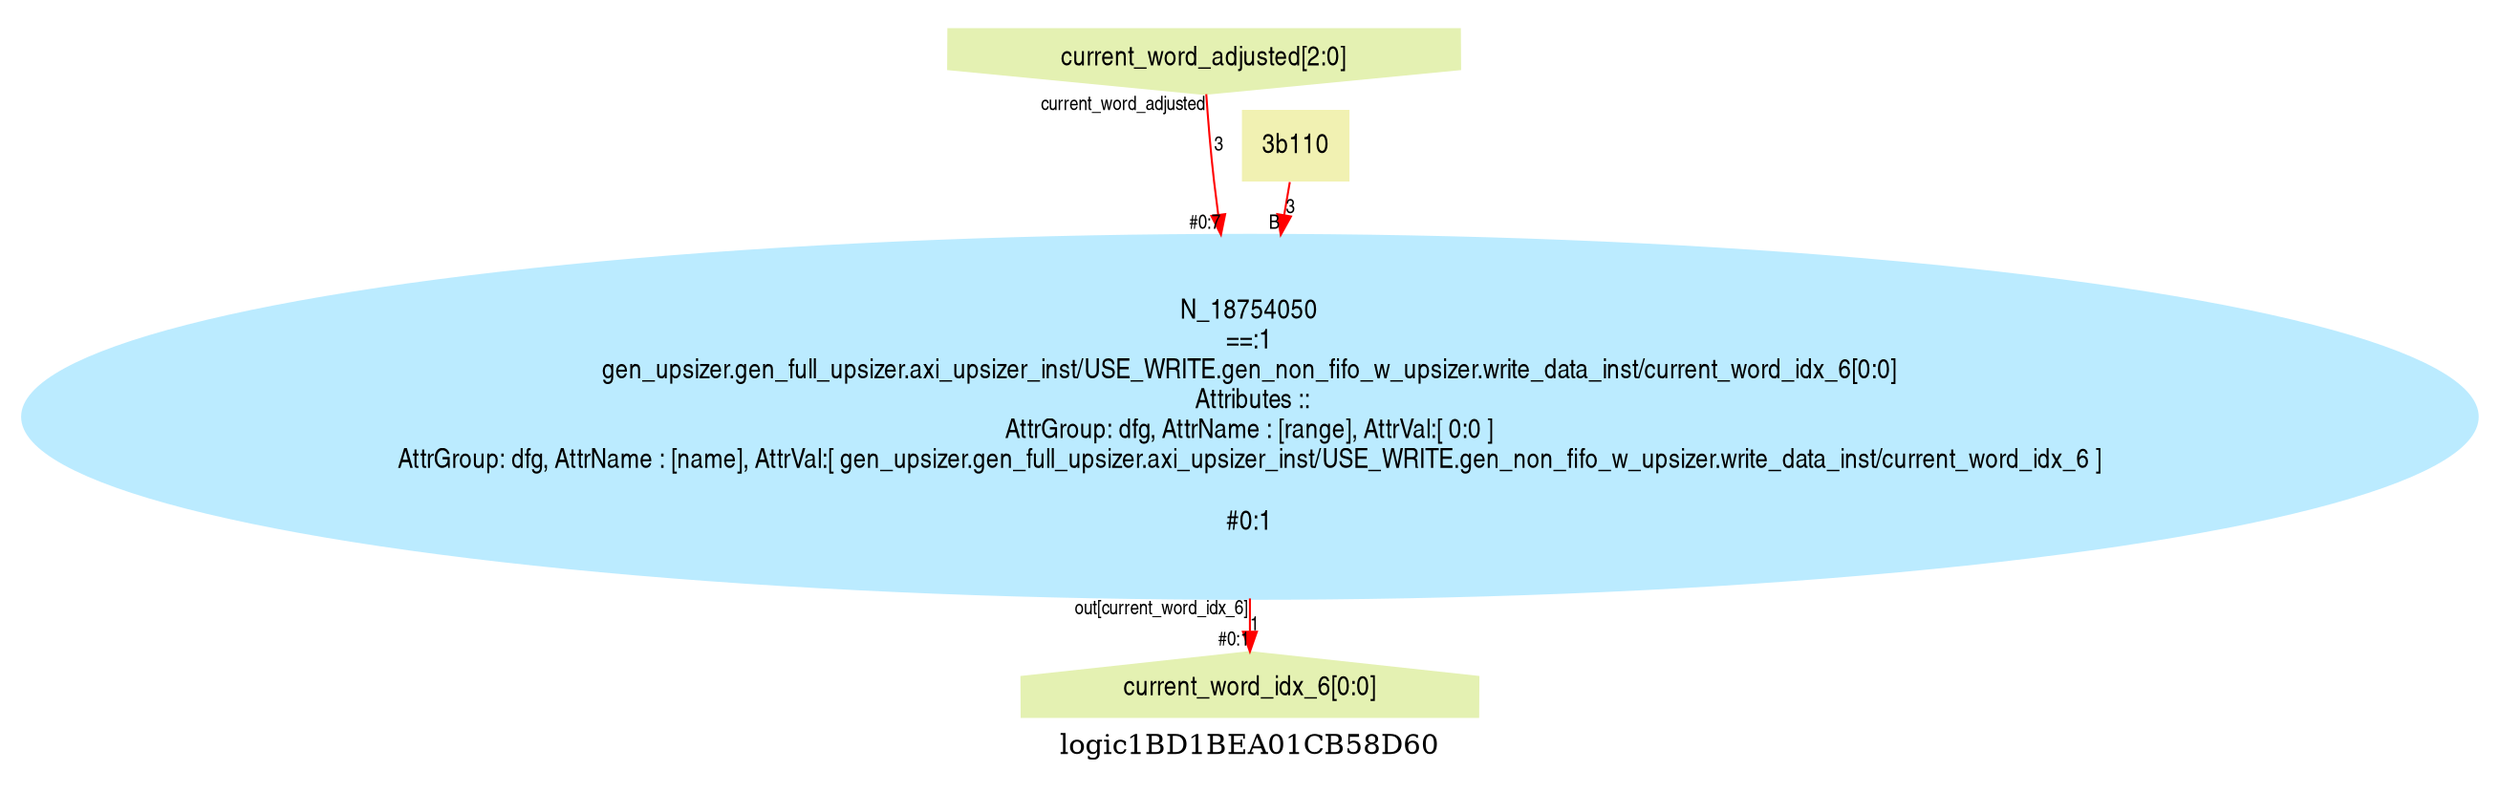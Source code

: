 digraph logic1BD1BEA01CB58D60 {
graph [label="logic1BD1BEA01CB58D60", margin="0.1,0.1", size="100,100", ranksep=0.1, splines=true];
node [style=filled, color="#ffee80", fontname=helveticanarrow];
edge [color="#ff0000", fontsize=10, fontname=helveticanarrow];
{ rank = source;logic1BD1BEA01CB58D60_current_word_adjusted [label="current_word_adjusted[2:0]", shape=invhouse, color="#e4f1b2"];
}
{ rank = sink;logic1BD1BEA01CB58D60_current_word_idx_6 [label="current_word_idx_6[0:0]", shape=house, color="#e4f1b2"];
}
N_18754050 [label="N_18754050\n==:1\ngen_upsizer.gen_full_upsizer.axi_upsizer_inst/USE_WRITE.gen_non_fifo_w_upsizer.write_data_inst/current_word_idx_6[0:0]\n Attributes ::\nAttrGroup: dfg, AttrName : [range], AttrVal:[ 0:0 ]\nAttrGroup: dfg, AttrName : [name], AttrVal:[ gen_upsizer.gen_full_upsizer.axi_upsizer_inst/USE_WRITE.gen_non_fifo_w_upsizer.write_data_inst/current_word_idx_6 ]\n\n#0:1\n", color="#bbebff"];
N_18754050_B [label="3b110", color="#f1f1b2", shape=plaintext];
N_18754050_B -> N_18754050 [label="3", headlabel=<B>];
logic1BD1BEA01CB58D60_current_word_adjusted -> N_18754050 [label="3", taillabel=<current_word_adjusted>, headlabel=<A>, headlabel=<#0:7>];
N_18754050 -> logic1BD1BEA01CB58D60_current_word_idx_6 [label="1", taillabel=<out[current_word_idx_6]>, headlabel=<current_word_idx_6>, headlabel=<#0:1>];
}
